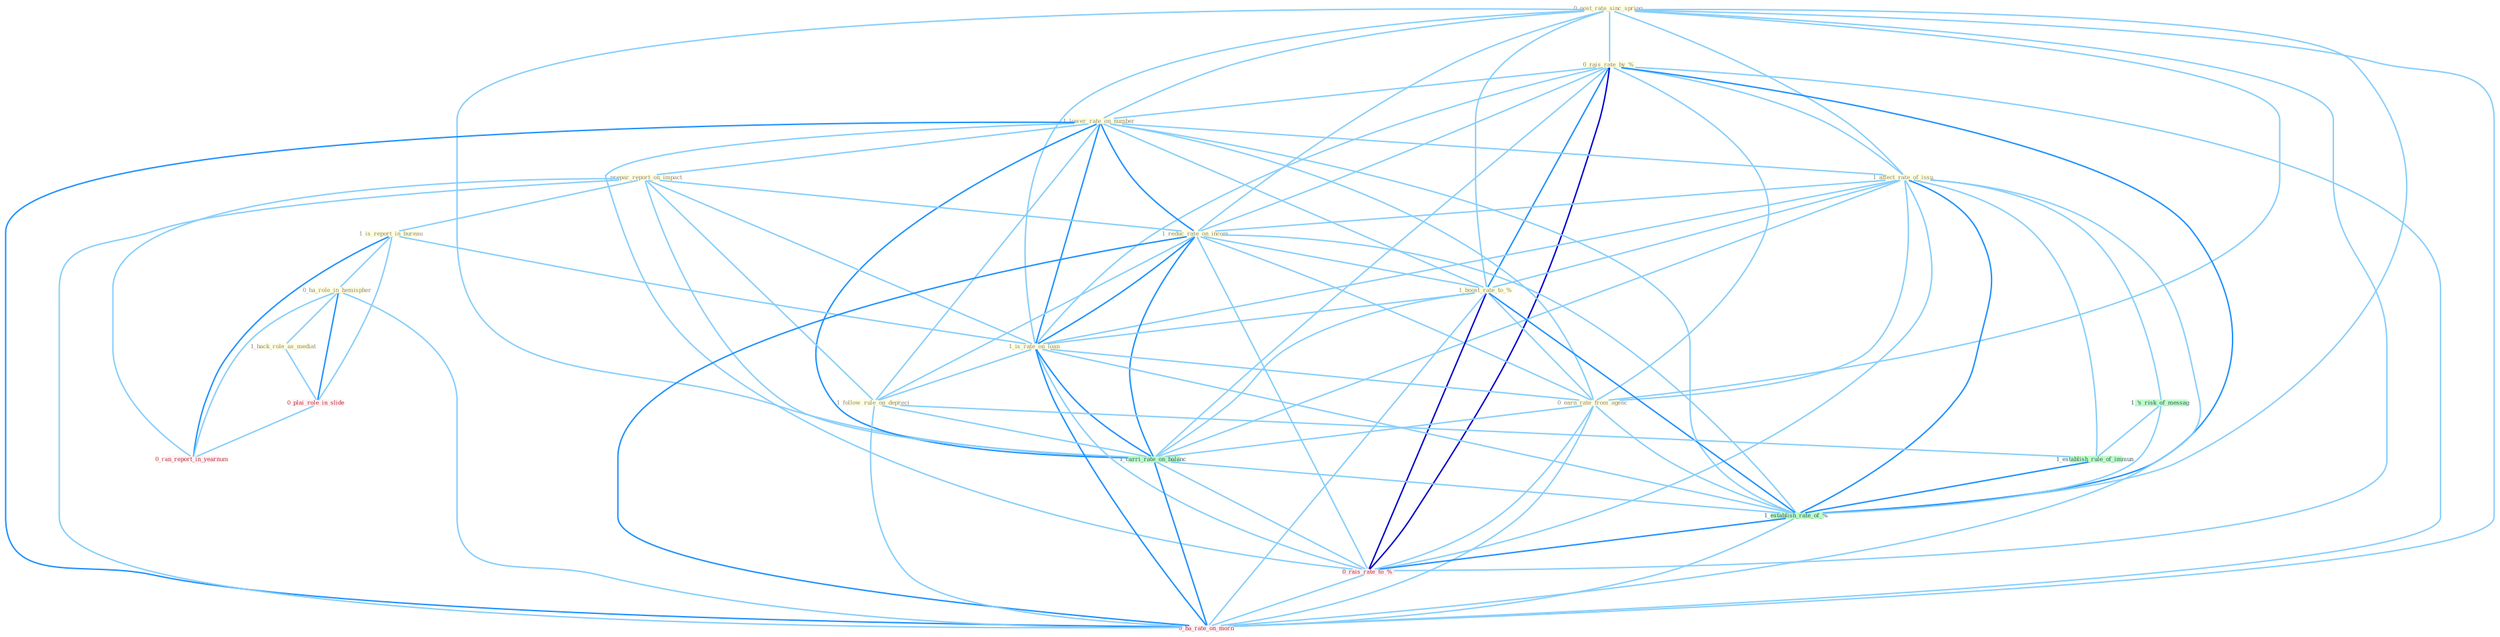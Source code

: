 Graph G{ 
    node
    [shape=polygon,style=filled,width=.5,height=.06,color="#BDFCC9",fixedsize=true,fontsize=4,
    fontcolor="#2f4f4f"];
    {node
    [color="#ffffe0", fontcolor="#8b7d6b"] "0_post_rate_sinc_spring " "0_rais_rate_by_% " "1_lower_rate_on_number " "1_prepar_report_on_impact " "1_affect_rate_of_issu " "1_is_report_in_bureau " "1_reduc_rate_on_incom " "1_boost_rate_to_% " "0_ha_role_in_hemispher " "1_is_rate_on_loan " "0_earn_rate_from_agenc " "1_follow_rule_on_depreci " "1_back_role_as_mediat "}
{node [color="#fff0f5", fontcolor="#b22222"] "0_plai_role_in_slide " "0_ran_report_in_yearnum " "0_rais_rate_to_% " "0_ha_rate_on_morn "}
edge [color="#B0E2FF"];

	"0_post_rate_sinc_spring " -- "0_rais_rate_by_% " [w="1", color="#87cefa" ];
	"0_post_rate_sinc_spring " -- "1_lower_rate_on_number " [w="1", color="#87cefa" ];
	"0_post_rate_sinc_spring " -- "1_affect_rate_of_issu " [w="1", color="#87cefa" ];
	"0_post_rate_sinc_spring " -- "1_reduc_rate_on_incom " [w="1", color="#87cefa" ];
	"0_post_rate_sinc_spring " -- "1_boost_rate_to_% " [w="1", color="#87cefa" ];
	"0_post_rate_sinc_spring " -- "1_is_rate_on_loan " [w="1", color="#87cefa" ];
	"0_post_rate_sinc_spring " -- "0_earn_rate_from_agenc " [w="1", color="#87cefa" ];
	"0_post_rate_sinc_spring " -- "1_carri_rate_on_balanc " [w="1", color="#87cefa" ];
	"0_post_rate_sinc_spring " -- "1_establish_rate_of_% " [w="1", color="#87cefa" ];
	"0_post_rate_sinc_spring " -- "0_rais_rate_to_% " [w="1", color="#87cefa" ];
	"0_post_rate_sinc_spring " -- "0_ha_rate_on_morn " [w="1", color="#87cefa" ];
	"0_rais_rate_by_% " -- "1_lower_rate_on_number " [w="1", color="#87cefa" ];
	"0_rais_rate_by_% " -- "1_affect_rate_of_issu " [w="1", color="#87cefa" ];
	"0_rais_rate_by_% " -- "1_reduc_rate_on_incom " [w="1", color="#87cefa" ];
	"0_rais_rate_by_% " -- "1_boost_rate_to_% " [w="2", color="#1e90ff" , len=0.8];
	"0_rais_rate_by_% " -- "1_is_rate_on_loan " [w="1", color="#87cefa" ];
	"0_rais_rate_by_% " -- "0_earn_rate_from_agenc " [w="1", color="#87cefa" ];
	"0_rais_rate_by_% " -- "1_carri_rate_on_balanc " [w="1", color="#87cefa" ];
	"0_rais_rate_by_% " -- "1_establish_rate_of_% " [w="2", color="#1e90ff" , len=0.8];
	"0_rais_rate_by_% " -- "0_rais_rate_to_% " [w="3", color="#0000cd" , len=0.6];
	"0_rais_rate_by_% " -- "0_ha_rate_on_morn " [w="1", color="#87cefa" ];
	"1_lower_rate_on_number " -- "1_prepar_report_on_impact " [w="1", color="#87cefa" ];
	"1_lower_rate_on_number " -- "1_affect_rate_of_issu " [w="1", color="#87cefa" ];
	"1_lower_rate_on_number " -- "1_reduc_rate_on_incom " [w="2", color="#1e90ff" , len=0.8];
	"1_lower_rate_on_number " -- "1_boost_rate_to_% " [w="1", color="#87cefa" ];
	"1_lower_rate_on_number " -- "1_is_rate_on_loan " [w="2", color="#1e90ff" , len=0.8];
	"1_lower_rate_on_number " -- "0_earn_rate_from_agenc " [w="1", color="#87cefa" ];
	"1_lower_rate_on_number " -- "1_follow_rule_on_depreci " [w="1", color="#87cefa" ];
	"1_lower_rate_on_number " -- "1_carri_rate_on_balanc " [w="2", color="#1e90ff" , len=0.8];
	"1_lower_rate_on_number " -- "1_establish_rate_of_% " [w="1", color="#87cefa" ];
	"1_lower_rate_on_number " -- "0_rais_rate_to_% " [w="1", color="#87cefa" ];
	"1_lower_rate_on_number " -- "0_ha_rate_on_morn " [w="2", color="#1e90ff" , len=0.8];
	"1_prepar_report_on_impact " -- "1_is_report_in_bureau " [w="1", color="#87cefa" ];
	"1_prepar_report_on_impact " -- "1_reduc_rate_on_incom " [w="1", color="#87cefa" ];
	"1_prepar_report_on_impact " -- "1_is_rate_on_loan " [w="1", color="#87cefa" ];
	"1_prepar_report_on_impact " -- "1_follow_rule_on_depreci " [w="1", color="#87cefa" ];
	"1_prepar_report_on_impact " -- "1_carri_rate_on_balanc " [w="1", color="#87cefa" ];
	"1_prepar_report_on_impact " -- "0_ran_report_in_yearnum " [w="1", color="#87cefa" ];
	"1_prepar_report_on_impact " -- "0_ha_rate_on_morn " [w="1", color="#87cefa" ];
	"1_affect_rate_of_issu " -- "1_reduc_rate_on_incom " [w="1", color="#87cefa" ];
	"1_affect_rate_of_issu " -- "1_boost_rate_to_% " [w="1", color="#87cefa" ];
	"1_affect_rate_of_issu " -- "1_is_rate_on_loan " [w="1", color="#87cefa" ];
	"1_affect_rate_of_issu " -- "0_earn_rate_from_agenc " [w="1", color="#87cefa" ];
	"1_affect_rate_of_issu " -- "1_carri_rate_on_balanc " [w="1", color="#87cefa" ];
	"1_affect_rate_of_issu " -- "1_'s_risk_of_messag " [w="1", color="#87cefa" ];
	"1_affect_rate_of_issu " -- "1_establish_rule_of_immun " [w="1", color="#87cefa" ];
	"1_affect_rate_of_issu " -- "1_establish_rate_of_% " [w="2", color="#1e90ff" , len=0.8];
	"1_affect_rate_of_issu " -- "0_rais_rate_to_% " [w="1", color="#87cefa" ];
	"1_affect_rate_of_issu " -- "0_ha_rate_on_morn " [w="1", color="#87cefa" ];
	"1_is_report_in_bureau " -- "0_ha_role_in_hemispher " [w="1", color="#87cefa" ];
	"1_is_report_in_bureau " -- "1_is_rate_on_loan " [w="1", color="#87cefa" ];
	"1_is_report_in_bureau " -- "0_plai_role_in_slide " [w="1", color="#87cefa" ];
	"1_is_report_in_bureau " -- "0_ran_report_in_yearnum " [w="2", color="#1e90ff" , len=0.8];
	"1_reduc_rate_on_incom " -- "1_boost_rate_to_% " [w="1", color="#87cefa" ];
	"1_reduc_rate_on_incom " -- "1_is_rate_on_loan " [w="2", color="#1e90ff" , len=0.8];
	"1_reduc_rate_on_incom " -- "0_earn_rate_from_agenc " [w="1", color="#87cefa" ];
	"1_reduc_rate_on_incom " -- "1_follow_rule_on_depreci " [w="1", color="#87cefa" ];
	"1_reduc_rate_on_incom " -- "1_carri_rate_on_balanc " [w="2", color="#1e90ff" , len=0.8];
	"1_reduc_rate_on_incom " -- "1_establish_rate_of_% " [w="1", color="#87cefa" ];
	"1_reduc_rate_on_incom " -- "0_rais_rate_to_% " [w="1", color="#87cefa" ];
	"1_reduc_rate_on_incom " -- "0_ha_rate_on_morn " [w="2", color="#1e90ff" , len=0.8];
	"1_boost_rate_to_% " -- "1_is_rate_on_loan " [w="1", color="#87cefa" ];
	"1_boost_rate_to_% " -- "0_earn_rate_from_agenc " [w="1", color="#87cefa" ];
	"1_boost_rate_to_% " -- "1_carri_rate_on_balanc " [w="1", color="#87cefa" ];
	"1_boost_rate_to_% " -- "1_establish_rate_of_% " [w="2", color="#1e90ff" , len=0.8];
	"1_boost_rate_to_% " -- "0_rais_rate_to_% " [w="3", color="#0000cd" , len=0.6];
	"1_boost_rate_to_% " -- "0_ha_rate_on_morn " [w="1", color="#87cefa" ];
	"0_ha_role_in_hemispher " -- "1_back_role_as_mediat " [w="1", color="#87cefa" ];
	"0_ha_role_in_hemispher " -- "0_plai_role_in_slide " [w="2", color="#1e90ff" , len=0.8];
	"0_ha_role_in_hemispher " -- "0_ran_report_in_yearnum " [w="1", color="#87cefa" ];
	"0_ha_role_in_hemispher " -- "0_ha_rate_on_morn " [w="1", color="#87cefa" ];
	"1_is_rate_on_loan " -- "0_earn_rate_from_agenc " [w="1", color="#87cefa" ];
	"1_is_rate_on_loan " -- "1_follow_rule_on_depreci " [w="1", color="#87cefa" ];
	"1_is_rate_on_loan " -- "1_carri_rate_on_balanc " [w="2", color="#1e90ff" , len=0.8];
	"1_is_rate_on_loan " -- "1_establish_rate_of_% " [w="1", color="#87cefa" ];
	"1_is_rate_on_loan " -- "0_rais_rate_to_% " [w="1", color="#87cefa" ];
	"1_is_rate_on_loan " -- "0_ha_rate_on_morn " [w="2", color="#1e90ff" , len=0.8];
	"0_earn_rate_from_agenc " -- "1_carri_rate_on_balanc " [w="1", color="#87cefa" ];
	"0_earn_rate_from_agenc " -- "1_establish_rate_of_% " [w="1", color="#87cefa" ];
	"0_earn_rate_from_agenc " -- "0_rais_rate_to_% " [w="1", color="#87cefa" ];
	"0_earn_rate_from_agenc " -- "0_ha_rate_on_morn " [w="1", color="#87cefa" ];
	"1_follow_rule_on_depreci " -- "1_carri_rate_on_balanc " [w="1", color="#87cefa" ];
	"1_follow_rule_on_depreci " -- "1_establish_rule_of_immun " [w="1", color="#87cefa" ];
	"1_follow_rule_on_depreci " -- "0_ha_rate_on_morn " [w="1", color="#87cefa" ];
	"1_back_role_as_mediat " -- "0_plai_role_in_slide " [w="1", color="#87cefa" ];
	"0_plai_role_in_slide " -- "0_ran_report_in_yearnum " [w="1", color="#87cefa" ];
	"1_carri_rate_on_balanc " -- "1_establish_rate_of_% " [w="1", color="#87cefa" ];
	"1_carri_rate_on_balanc " -- "0_rais_rate_to_% " [w="1", color="#87cefa" ];
	"1_carri_rate_on_balanc " -- "0_ha_rate_on_morn " [w="2", color="#1e90ff" , len=0.8];
	"1_'s_risk_of_messag " -- "1_establish_rule_of_immun " [w="1", color="#87cefa" ];
	"1_'s_risk_of_messag " -- "1_establish_rate_of_% " [w="1", color="#87cefa" ];
	"1_establish_rule_of_immun " -- "1_establish_rate_of_% " [w="2", color="#1e90ff" , len=0.8];
	"1_establish_rate_of_% " -- "0_rais_rate_to_% " [w="2", color="#1e90ff" , len=0.8];
	"1_establish_rate_of_% " -- "0_ha_rate_on_morn " [w="1", color="#87cefa" ];
	"0_rais_rate_to_% " -- "0_ha_rate_on_morn " [w="1", color="#87cefa" ];
}